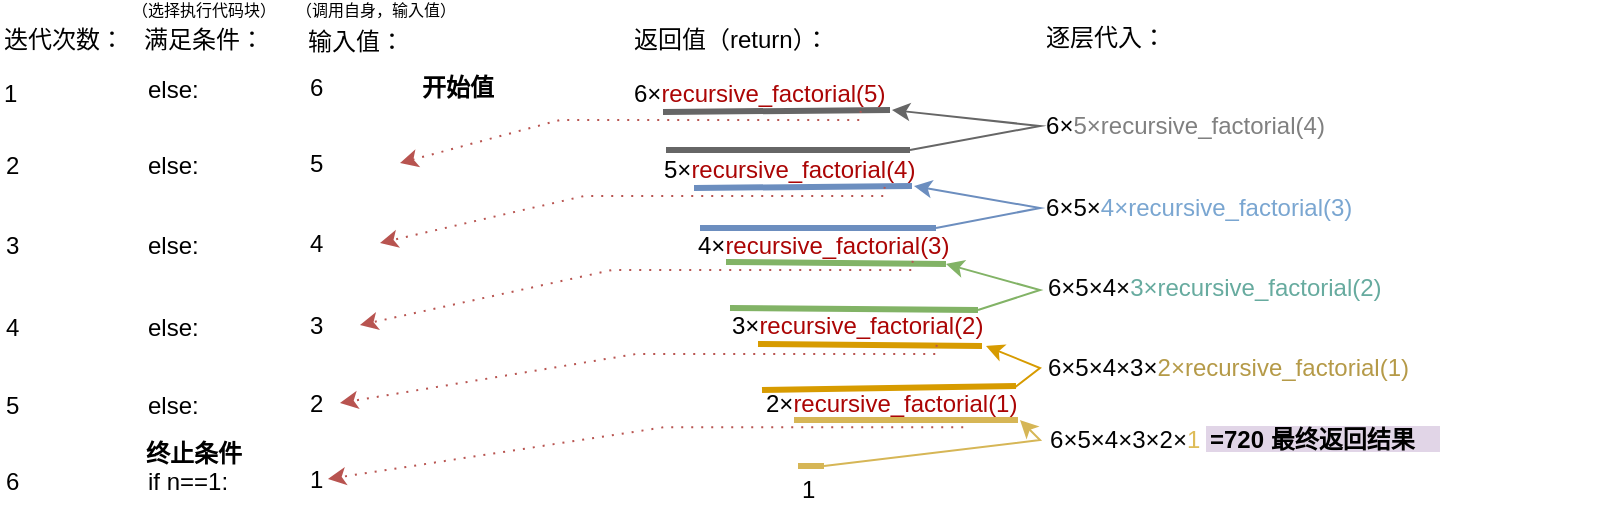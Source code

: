 <mxfile version="20.2.3" type="device"><diagram id="J5HRR32vTIH0ZdupIE74" name="Page-1"><mxGraphModel dx="885" dy="695" grid="1" gridSize="10" guides="1" tooltips="1" connect="1" arrows="1" fold="1" page="1" pageScale="1" pageWidth="850" pageHeight="1100" math="0" shadow="0"><root><mxCell id="0"/><mxCell id="1" parent="0"/><mxCell id="VAA36TCvSNTZjiAhNY7Z-2" value="输入值：" style="text;html=1;strokeColor=none;fillColor=none;align=left;verticalAlign=middle;whiteSpace=wrap;rounded=0;" vertex="1" parent="1"><mxGeometry x="152" y="81" width="160" height="20" as="geometry"/></mxCell><mxCell id="VAA36TCvSNTZjiAhNY7Z-4" value="迭代次数：" style="text;html=1;strokeColor=none;fillColor=none;align=left;verticalAlign=middle;whiteSpace=wrap;rounded=0;" vertex="1" parent="1"><mxGeometry y="85" width="70" height="10" as="geometry"/></mxCell><mxCell id="VAA36TCvSNTZjiAhNY7Z-5" value="1" style="text;html=1;strokeColor=none;fillColor=none;align=left;verticalAlign=middle;whiteSpace=wrap;rounded=0;" vertex="1" parent="1"><mxGeometry y="109" width="60" height="15" as="geometry"/></mxCell><mxCell id="VAA36TCvSNTZjiAhNY7Z-6" value="满足条件：" style="text;html=1;strokeColor=none;fillColor=none;align=left;verticalAlign=middle;whiteSpace=wrap;rounded=0;" vertex="1" parent="1"><mxGeometry x="70" y="85" width="80" height="10" as="geometry"/></mxCell><mxCell id="VAA36TCvSNTZjiAhNY7Z-8" value="&lt;span style=&quot;font-size: 8px;&quot;&gt;（选择执行代码块）&lt;/span&gt;" style="text;html=1;strokeColor=none;fillColor=none;align=left;verticalAlign=middle;whiteSpace=wrap;rounded=0;fontSize=8;" vertex="1" parent="1"><mxGeometry x="64" y="70" width="96" height="10" as="geometry"/></mxCell><mxCell id="VAA36TCvSNTZjiAhNY7Z-10" value="else:" style="text;html=1;strokeColor=none;fillColor=none;align=left;verticalAlign=middle;whiteSpace=wrap;rounded=0;fontSize=12;" vertex="1" parent="1"><mxGeometry x="72" y="110" width="50" height="10" as="geometry"/></mxCell><mxCell id="VAA36TCvSNTZjiAhNY7Z-11" value="返回值（return）：" style="text;html=1;strokeColor=none;fillColor=none;align=left;verticalAlign=middle;whiteSpace=wrap;rounded=0;fontSize=12;" vertex="1" parent="1"><mxGeometry x="315" y="75" width="110" height="30" as="geometry"/></mxCell><mxCell id="VAA36TCvSNTZjiAhNY7Z-12" value="6×&lt;font color=&quot;#ab0505&quot;&gt;recursive_factorial(5)&lt;/font&gt;" style="text;html=1;strokeColor=none;fillColor=none;align=left;verticalAlign=middle;whiteSpace=wrap;rounded=0;fontSize=12;" vertex="1" parent="1"><mxGeometry x="315" y="110" width="150" height="14" as="geometry"/></mxCell><mxCell id="VAA36TCvSNTZjiAhNY7Z-13" value="&lt;span style=&quot;&quot;&gt;5&lt;/span&gt;" style="text;html=1;strokeColor=none;fillColor=none;align=left;verticalAlign=middle;whiteSpace=wrap;rounded=0;" vertex="1" parent="1"><mxGeometry x="153" y="145" width="47" height="13" as="geometry"/></mxCell><mxCell id="VAA36TCvSNTZjiAhNY7Z-14" value="2" style="text;html=1;strokeColor=none;fillColor=none;align=left;verticalAlign=middle;whiteSpace=wrap;rounded=0;" vertex="1" parent="1"><mxGeometry x="1" y="147" width="60" height="12" as="geometry"/></mxCell><mxCell id="VAA36TCvSNTZjiAhNY7Z-15" value="else:" style="text;html=1;strokeColor=none;fillColor=none;align=left;verticalAlign=middle;whiteSpace=wrap;rounded=0;fontSize=12;" vertex="1" parent="1"><mxGeometry x="72" y="148" width="50" height="10" as="geometry"/></mxCell><mxCell id="VAA36TCvSNTZjiAhNY7Z-18" value="6" style="text;html=1;strokeColor=none;fillColor=none;align=left;verticalAlign=middle;whiteSpace=wrap;rounded=0;" vertex="1" parent="1"><mxGeometry x="153" y="107" width="90" height="13" as="geometry"/></mxCell><mxCell id="VAA36TCvSNTZjiAhNY7Z-19" value="&lt;span style=&quot;font-size: 8px;&quot;&gt;（调用自身，输入值）&lt;/span&gt;" style="text;html=1;strokeColor=none;fillColor=none;align=left;verticalAlign=middle;whiteSpace=wrap;rounded=0;fontSize=8;" vertex="1" parent="1"><mxGeometry x="146" y="70" width="90" height="10" as="geometry"/></mxCell><mxCell id="VAA36TCvSNTZjiAhNY7Z-21" value="5×&lt;font color=&quot;#ab0505&quot;&gt;recursive_factorial&lt;/font&gt;&lt;font color=&quot;#ab0505&quot;&gt;(4)&lt;/font&gt;" style="text;html=1;strokeColor=none;fillColor=none;align=left;verticalAlign=middle;whiteSpace=wrap;rounded=0;fontSize=12;" vertex="1" parent="1"><mxGeometry x="330" y="148" width="140" height="14" as="geometry"/></mxCell><mxCell id="VAA36TCvSNTZjiAhNY7Z-22" value="4×&lt;font color=&quot;#ab0505&quot;&gt;recursive_factorial&lt;/font&gt;&lt;font color=&quot;#ab0505&quot;&gt;(3)&lt;/font&gt;" style="text;html=1;strokeColor=none;fillColor=none;align=left;verticalAlign=middle;whiteSpace=wrap;rounded=0;fontSize=12;" vertex="1" parent="1"><mxGeometry x="347" y="186" width="150" height="14" as="geometry"/></mxCell><mxCell id="VAA36TCvSNTZjiAhNY7Z-23" value="3×&lt;font color=&quot;#ab0505&quot;&gt;recursive_factorial&lt;/font&gt;&lt;font color=&quot;#ab0505&quot;&gt;(2)&lt;/font&gt;" style="text;html=1;strokeColor=none;fillColor=none;align=left;verticalAlign=middle;whiteSpace=wrap;rounded=0;fontSize=12;" vertex="1" parent="1"><mxGeometry x="364" y="226" width="150" height="14" as="geometry"/></mxCell><mxCell id="VAA36TCvSNTZjiAhNY7Z-24" value="2×&lt;font color=&quot;#ab0505&quot;&gt;recursive_factorial&lt;/font&gt;&lt;font color=&quot;#ab0505&quot;&gt;(1)&lt;/font&gt;" style="text;html=1;strokeColor=none;fillColor=none;align=left;verticalAlign=middle;whiteSpace=wrap;rounded=0;fontSize=12;" vertex="1" parent="1"><mxGeometry x="381" y="265" width="150" height="14" as="geometry"/></mxCell><mxCell id="VAA36TCvSNTZjiAhNY7Z-25" value="1" style="text;html=1;strokeColor=none;fillColor=none;align=left;verticalAlign=middle;whiteSpace=wrap;rounded=0;fontSize=12;" vertex="1" parent="1"><mxGeometry x="399" y="308" width="33" height="14" as="geometry"/></mxCell><mxCell id="VAA36TCvSNTZjiAhNY7Z-29" value="&lt;span style=&quot;&quot;&gt;4&lt;/span&gt;" style="text;html=1;strokeColor=none;fillColor=none;align=left;verticalAlign=middle;whiteSpace=wrap;rounded=0;" vertex="1" parent="1"><mxGeometry x="153" y="185" width="37" height="13" as="geometry"/></mxCell><mxCell id="VAA36TCvSNTZjiAhNY7Z-30" value="3" style="text;html=1;strokeColor=none;fillColor=none;align=left;verticalAlign=middle;whiteSpace=wrap;rounded=0;" vertex="1" parent="1"><mxGeometry x="1" y="187" width="60" height="12" as="geometry"/></mxCell><mxCell id="VAA36TCvSNTZjiAhNY7Z-31" value="else:" style="text;html=1;strokeColor=none;fillColor=none;align=left;verticalAlign=middle;whiteSpace=wrap;rounded=0;fontSize=12;" vertex="1" parent="1"><mxGeometry x="72" y="188" width="50" height="10" as="geometry"/></mxCell><mxCell id="VAA36TCvSNTZjiAhNY7Z-35" value="3" style="text;html=1;strokeColor=none;fillColor=none;align=left;verticalAlign=middle;whiteSpace=wrap;rounded=0;" vertex="1" parent="1"><mxGeometry x="153" y="226" width="27" height="13" as="geometry"/></mxCell><mxCell id="VAA36TCvSNTZjiAhNY7Z-36" value="4" style="text;html=1;strokeColor=none;fillColor=none;align=left;verticalAlign=middle;whiteSpace=wrap;rounded=0;" vertex="1" parent="1"><mxGeometry x="1" y="228" width="60" height="12" as="geometry"/></mxCell><mxCell id="VAA36TCvSNTZjiAhNY7Z-37" value="else:" style="text;html=1;strokeColor=none;fillColor=none;align=left;verticalAlign=middle;whiteSpace=wrap;rounded=0;fontSize=12;" vertex="1" parent="1"><mxGeometry x="72" y="229" width="50" height="10" as="geometry"/></mxCell><mxCell id="VAA36TCvSNTZjiAhNY7Z-38" value="&lt;span style=&quot;&quot;&gt;2&lt;/span&gt;" style="text;html=1;strokeColor=none;fillColor=none;align=left;verticalAlign=middle;whiteSpace=wrap;rounded=0;" vertex="1" parent="1"><mxGeometry x="153" y="265" width="17" height="13" as="geometry"/></mxCell><mxCell id="VAA36TCvSNTZjiAhNY7Z-39" value="5" style="text;html=1;strokeColor=none;fillColor=none;align=left;verticalAlign=middle;whiteSpace=wrap;rounded=0;" vertex="1" parent="1"><mxGeometry x="1" y="267" width="60" height="12" as="geometry"/></mxCell><mxCell id="VAA36TCvSNTZjiAhNY7Z-40" value="else:" style="text;html=1;strokeColor=none;fillColor=none;align=left;verticalAlign=middle;whiteSpace=wrap;rounded=0;fontSize=12;" vertex="1" parent="1"><mxGeometry x="72" y="268" width="50" height="10" as="geometry"/></mxCell><mxCell id="VAA36TCvSNTZjiAhNY7Z-41" value="&lt;span style=&quot;&quot;&gt;1&lt;/span&gt;" style="text;html=1;strokeColor=none;fillColor=none;align=left;verticalAlign=middle;whiteSpace=wrap;rounded=0;" vertex="1" parent="1"><mxGeometry x="153" y="303" width="11" height="13" as="geometry"/></mxCell><mxCell id="VAA36TCvSNTZjiAhNY7Z-42" value="6" style="text;html=1;strokeColor=none;fillColor=none;align=left;verticalAlign=middle;whiteSpace=wrap;rounded=0;" vertex="1" parent="1"><mxGeometry x="1" y="305" width="60" height="12" as="geometry"/></mxCell><mxCell id="VAA36TCvSNTZjiAhNY7Z-43" value="if n==1:" style="text;html=1;strokeColor=none;fillColor=none;align=left;verticalAlign=middle;whiteSpace=wrap;rounded=0;fontSize=12;" vertex="1" parent="1"><mxGeometry x="72" y="306" width="50" height="10" as="geometry"/></mxCell><mxCell id="VAA36TCvSNTZjiAhNY7Z-47" value="" style="endArrow=classic;html=1;rounded=0;fontSize=12;fontColor=#FF3333;exitX=0.769;exitY=1.1;exitDx=0;exitDy=0;exitPerimeter=0;fillColor=#f8cecc;strokeColor=#b85450;dashed=1;dashPattern=1 4;entryX=1;entryY=0.5;entryDx=0;entryDy=0;" edge="1" parent="1" target="VAA36TCvSNTZjiAhNY7Z-41"><mxGeometry width="50" height="50" relative="1" as="geometry"><mxPoint x="482.35" y="279" as="sourcePoint"/><mxPoint x="160" y="310" as="targetPoint"/><Array as="points"><mxPoint x="482" y="283.6"/><mxPoint x="332" y="283.6"/></Array></mxGeometry></mxCell><mxCell id="VAA36TCvSNTZjiAhNY7Z-48" value="逐层代入：" style="text;html=1;strokeColor=none;fillColor=none;align=left;verticalAlign=middle;whiteSpace=wrap;rounded=0;fontSize=12;" vertex="1" parent="1"><mxGeometry x="521" y="82" width="110" height="13" as="geometry"/></mxCell><mxCell id="VAA36TCvSNTZjiAhNY7Z-51" value="" style="endArrow=none;html=1;rounded=0;fontSize=12;fontColor=#AB0505;strokeWidth=3;fillColor=#f5f5f5;strokeColor=#666666;" edge="1" parent="1"><mxGeometry width="50" height="50" relative="1" as="geometry"><mxPoint x="331.5" y="126" as="sourcePoint"/><mxPoint x="445" y="125" as="targetPoint"/></mxGeometry></mxCell><mxCell id="VAA36TCvSNTZjiAhNY7Z-50" value="" style="endArrow=none;html=1;rounded=0;fontSize=12;fontColor=#AB0505;strokeWidth=3;fillColor=#f5f5f5;strokeColor=#666666;" edge="1" parent="1"><mxGeometry width="50" height="50" relative="1" as="geometry"><mxPoint x="333" y="145" as="sourcePoint"/><mxPoint x="455" y="145" as="targetPoint"/></mxGeometry></mxCell><mxCell id="VAA36TCvSNTZjiAhNY7Z-20" value="" style="endArrow=classic;html=1;rounded=0;fontSize=12;fontColor=#FF3333;entryX=1;entryY=0.5;entryDx=0;entryDy=0;exitX=0.769;exitY=1.1;exitDx=0;exitDy=0;exitPerimeter=0;fillColor=#f8cecc;strokeColor=#b85450;dashed=1;dashPattern=1 4;" edge="1" parent="1" source="VAA36TCvSNTZjiAhNY7Z-12" target="VAA36TCvSNTZjiAhNY7Z-13"><mxGeometry width="50" height="50" relative="1" as="geometry"><mxPoint x="390" y="120" as="sourcePoint"/><mxPoint x="350" y="260" as="targetPoint"/><Array as="points"><mxPoint x="430" y="130"/><mxPoint x="280" y="130"/></Array></mxGeometry></mxCell><mxCell id="VAA36TCvSNTZjiAhNY7Z-52" value="" style="endArrow=classic;html=1;rounded=0;fontSize=12;fontColor=#AB0505;strokeWidth=1;fillColor=#f5f5f5;strokeColor=#666666;" edge="1" parent="1"><mxGeometry width="50" height="50" relative="1" as="geometry"><mxPoint x="455" y="145" as="sourcePoint"/><mxPoint x="446" y="125" as="targetPoint"/><Array as="points"><mxPoint x="520" y="133"/></Array></mxGeometry></mxCell><mxCell id="VAA36TCvSNTZjiAhNY7Z-53" value="" style="endArrow=none;html=1;rounded=0;fontSize=12;fontColor=#AB0505;strokeWidth=3;fillColor=#dae8fc;strokeColor=#6c8ebf;" edge="1" parent="1"><mxGeometry width="50" height="50" relative="1" as="geometry"><mxPoint x="347" y="164" as="sourcePoint"/><mxPoint x="456" y="163" as="targetPoint"/></mxGeometry></mxCell><mxCell id="VAA36TCvSNTZjiAhNY7Z-54" value="" style="endArrow=none;html=1;rounded=0;fontSize=12;fontColor=#AB0505;strokeWidth=3;fillColor=#dae8fc;strokeColor=#6c8ebf;" edge="1" parent="1"><mxGeometry width="50" height="50" relative="1" as="geometry"><mxPoint x="350" y="184" as="sourcePoint"/><mxPoint x="468" y="184" as="targetPoint"/></mxGeometry></mxCell><mxCell id="VAA36TCvSNTZjiAhNY7Z-55" value="" style="endArrow=classic;html=1;rounded=0;fontSize=12;fontColor=#AB0505;strokeWidth=1;fillColor=#dae8fc;strokeColor=#6c8ebf;" edge="1" parent="1"><mxGeometry width="50" height="50" relative="1" as="geometry"><mxPoint x="468" y="184" as="sourcePoint"/><mxPoint x="457" y="163" as="targetPoint"/><Array as="points"><mxPoint x="520" y="174"/></Array></mxGeometry></mxCell><mxCell id="VAA36TCvSNTZjiAhNY7Z-44" value="" style="endArrow=classic;html=1;rounded=0;fontSize=12;fontColor=#FF3333;entryX=1;entryY=0.5;entryDx=0;entryDy=0;exitX=0.769;exitY=1.1;exitDx=0;exitDy=0;exitPerimeter=0;fillColor=#f8cecc;strokeColor=#b85450;dashed=1;dashPattern=1 4;" edge="1" parent="1" target="VAA36TCvSNTZjiAhNY7Z-29"><mxGeometry width="50" height="50" relative="1" as="geometry"><mxPoint x="442.35" y="163.4" as="sourcePoint"/><mxPoint x="212" y="189.5" as="targetPoint"/><Array as="points"><mxPoint x="442" y="168"/><mxPoint x="292" y="168"/></Array></mxGeometry></mxCell><mxCell id="VAA36TCvSNTZjiAhNY7Z-56" value="" style="endArrow=none;html=1;rounded=0;fontSize=12;fontColor=#AB0505;strokeWidth=3;fillColor=#d5e8d4;strokeColor=#82b366;" edge="1" parent="1"><mxGeometry width="50" height="50" relative="1" as="geometry"><mxPoint x="363" y="201" as="sourcePoint"/><mxPoint x="473" y="202" as="targetPoint"/></mxGeometry></mxCell><mxCell id="VAA36TCvSNTZjiAhNY7Z-57" value="" style="endArrow=none;html=1;rounded=0;fontSize=12;fontColor=#AB0505;strokeWidth=3;fillColor=#d5e8d4;strokeColor=#82b366;" edge="1" parent="1"><mxGeometry width="50" height="50" relative="1" as="geometry"><mxPoint x="365" y="224" as="sourcePoint"/><mxPoint x="489" y="225" as="targetPoint"/></mxGeometry></mxCell><mxCell id="VAA36TCvSNTZjiAhNY7Z-58" value="" style="endArrow=classic;html=1;rounded=0;fontSize=12;fontColor=#AB0505;strokeWidth=1;fillColor=#d5e8d4;strokeColor=#82b366;" edge="1" parent="1"><mxGeometry width="50" height="50" relative="1" as="geometry"><mxPoint x="489" y="225" as="sourcePoint"/><mxPoint x="473" y="202" as="targetPoint"/><Array as="points"><mxPoint x="520" y="215"/></Array></mxGeometry></mxCell><mxCell id="VAA36TCvSNTZjiAhNY7Z-59" value="" style="endArrow=none;html=1;rounded=0;fontSize=12;fontColor=#AB0505;strokeWidth=3;fillColor=#ffe6cc;strokeColor=#d79b00;" edge="1" parent="1"><mxGeometry width="50" height="50" relative="1" as="geometry"><mxPoint x="379" y="242" as="sourcePoint"/><mxPoint x="491" y="243" as="targetPoint"/></mxGeometry></mxCell><mxCell id="VAA36TCvSNTZjiAhNY7Z-60" value="" style="endArrow=none;html=1;rounded=0;fontSize=12;fontColor=#AB0505;strokeWidth=3;fillColor=#ffe6cc;strokeColor=#d79b00;" edge="1" parent="1"><mxGeometry width="50" height="50" relative="1" as="geometry"><mxPoint x="381" y="265" as="sourcePoint"/><mxPoint x="508" y="263" as="targetPoint"/></mxGeometry></mxCell><mxCell id="VAA36TCvSNTZjiAhNY7Z-61" value="" style="endArrow=classic;html=1;rounded=0;fontSize=12;fontColor=#AB0505;strokeWidth=1;fillColor=#ffe6cc;strokeColor=#d79b00;" edge="1" parent="1"><mxGeometry width="50" height="50" relative="1" as="geometry"><mxPoint x="507" y="264" as="sourcePoint"/><mxPoint x="493" y="243" as="targetPoint"/><Array as="points"><mxPoint x="520" y="254"/></Array></mxGeometry></mxCell><mxCell id="VAA36TCvSNTZjiAhNY7Z-46" value="" style="endArrow=classic;html=1;rounded=0;fontSize=12;fontColor=#FF3333;entryX=1;entryY=0.5;entryDx=0;entryDy=0;exitX=0.769;exitY=1.1;exitDx=0;exitDy=0;exitPerimeter=0;fillColor=#f8cecc;strokeColor=#b85450;dashed=1;dashPattern=1 4;" edge="1" parent="1" target="VAA36TCvSNTZjiAhNY7Z-38"><mxGeometry width="50" height="50" relative="1" as="geometry"><mxPoint x="468.35" y="242.4" as="sourcePoint"/><mxPoint x="192" y="274.5" as="targetPoint"/><Array as="points"><mxPoint x="468" y="247"/><mxPoint x="318" y="247"/></Array></mxGeometry></mxCell><mxCell id="VAA36TCvSNTZjiAhNY7Z-45" value="" style="endArrow=classic;html=1;rounded=0;fontSize=12;fontColor=#FF3333;entryX=1;entryY=0.5;entryDx=0;entryDy=0;exitX=0.769;exitY=1.1;exitDx=0;exitDy=0;exitPerimeter=0;fillColor=#f8cecc;strokeColor=#b85450;dashed=1;dashPattern=1 4;" edge="1" parent="1" target="VAA36TCvSNTZjiAhNY7Z-35"><mxGeometry width="50" height="50" relative="1" as="geometry"><mxPoint x="456.35" y="200.4" as="sourcePoint"/><mxPoint x="204" y="228.5" as="targetPoint"/><Array as="points"><mxPoint x="456" y="205"/><mxPoint x="306" y="205"/></Array></mxGeometry></mxCell><mxCell id="VAA36TCvSNTZjiAhNY7Z-62" value="" style="endArrow=none;html=1;rounded=0;fontSize=12;fontColor=#AB0505;strokeWidth=3;fillColor=#fff2cc;strokeColor=#d6b656;" edge="1" parent="1"><mxGeometry width="50" height="50" relative="1" as="geometry"><mxPoint x="397" y="280" as="sourcePoint"/><mxPoint x="509" y="280" as="targetPoint"/></mxGeometry></mxCell><mxCell id="VAA36TCvSNTZjiAhNY7Z-63" value="" style="endArrow=none;html=1;rounded=0;fontSize=12;fontColor=#AB0505;strokeWidth=3;fillColor=#fff2cc;strokeColor=#d6b656;" edge="1" parent="1"><mxGeometry width="50" height="50" relative="1" as="geometry"><mxPoint x="399" y="303" as="sourcePoint"/><mxPoint x="412" y="303" as="targetPoint"/></mxGeometry></mxCell><mxCell id="VAA36TCvSNTZjiAhNY7Z-64" value="" style="endArrow=classic;html=1;rounded=0;fontSize=12;fontColor=#AB0505;strokeWidth=1;fillColor=#fff2cc;strokeColor=#d6b656;" edge="1" parent="1"><mxGeometry width="50" height="50" relative="1" as="geometry"><mxPoint x="412" y="303" as="sourcePoint"/><mxPoint x="510" y="280" as="targetPoint"/><Array as="points"><mxPoint x="520" y="290"/></Array></mxGeometry></mxCell><mxCell id="VAA36TCvSNTZjiAhNY7Z-65" value="6&lt;span style=&quot;&quot;&gt;×&lt;/span&gt;&lt;font color=&quot;#808080&quot;&gt;5&lt;font&gt;×recursive_factorial(4)&lt;/font&gt;&lt;/font&gt;" style="text;html=1;strokeColor=none;fillColor=none;align=left;verticalAlign=middle;whiteSpace=wrap;rounded=0;fontSize=12;fontColor=#030303;" vertex="1" parent="1"><mxGeometry x="521" y="126" width="269" height="14" as="geometry"/></mxCell><mxCell id="VAA36TCvSNTZjiAhNY7Z-66" value="6&lt;span style=&quot;&quot;&gt;×&lt;/span&gt;5&lt;font&gt;×&lt;font color=&quot;#7aa6d1&quot;&gt;4&lt;/font&gt;&lt;/font&gt;&lt;font color=&quot;#7aa6d1&quot;&gt;&lt;span style=&quot;&quot;&gt;×&lt;/span&gt;&lt;font&gt;recursive_factorial(3)&lt;/font&gt;&lt;/font&gt;" style="text;html=1;strokeColor=none;fillColor=none;align=left;verticalAlign=middle;whiteSpace=wrap;rounded=0;fontSize=12;fontColor=#030303;" vertex="1" parent="1"><mxGeometry x="521" y="164" width="289" height="20" as="geometry"/></mxCell><mxCell id="VAA36TCvSNTZjiAhNY7Z-70" value="&lt;span style=&quot;&quot;&gt;=720&amp;nbsp;&lt;/span&gt;最终返回结果" style="text;html=1;strokeColor=none;fillColor=#e1d5e7;align=left;verticalAlign=middle;whiteSpace=wrap;rounded=0;fontSize=12;fontColor=#000000;fontStyle=1" vertex="1" parent="1"><mxGeometry x="603" y="283" width="117" height="13" as="geometry"/></mxCell><mxCell id="VAA36TCvSNTZjiAhNY7Z-71" value="终止条件" style="text;html=1;strokeColor=none;fillColor=none;align=center;verticalAlign=middle;whiteSpace=wrap;rounded=0;fontSize=12;fontColor=#000000;fontStyle=1" vertex="1" parent="1"><mxGeometry x="67" y="292" width="60" height="10" as="geometry"/></mxCell><mxCell id="VAA36TCvSNTZjiAhNY7Z-72" value="开始值" style="text;html=1;strokeColor=none;fillColor=none;align=left;verticalAlign=middle;whiteSpace=wrap;rounded=0;fontSize=12;fontColor=#000000;fontStyle=1" vertex="1" parent="1"><mxGeometry x="209" y="108.5" width="60" height="10" as="geometry"/></mxCell><mxCell id="VAA36TCvSNTZjiAhNY7Z-132" value="6×5&lt;font&gt;×4&lt;/font&gt;×&lt;font color=&quot;#67ab9f&quot;&gt;3&lt;/font&gt;&lt;font color=&quot;#67ab9f&quot;&gt;&lt;span style=&quot;&quot;&gt;×&lt;/span&gt;&lt;font&gt;recursive_factorial(2)&lt;/font&gt;&lt;/font&gt;" style="text;html=1;strokeColor=none;fillColor=none;align=left;verticalAlign=middle;whiteSpace=wrap;rounded=0;fontSize=12;fontColor=#030303;" vertex="1" parent="1"><mxGeometry x="522" y="204" width="289" height="20" as="geometry"/></mxCell><mxCell id="VAA36TCvSNTZjiAhNY7Z-133" value="6×5&lt;font&gt;×4&lt;/font&gt;×3×&lt;font color=&quot;#b59a48&quot;&gt;2&lt;/font&gt;&lt;font color=&quot;#b59a48&quot;&gt;&lt;span style=&quot;&quot;&gt;×&lt;/span&gt;&lt;font&gt;recursive_factorial(1)&lt;/font&gt;&lt;/font&gt;" style="text;html=1;strokeColor=none;fillColor=none;align=left;verticalAlign=middle;whiteSpace=wrap;rounded=0;fontSize=12;fontColor=#030303;" vertex="1" parent="1"><mxGeometry x="522" y="244" width="289" height="20" as="geometry"/></mxCell><mxCell id="VAA36TCvSNTZjiAhNY7Z-135" value="6&lt;span style=&quot;&quot;&gt;×&lt;/span&gt;5&lt;font&gt;×4&lt;/font&gt;&lt;span style=&quot;&quot;&gt;×3&lt;/span&gt;&lt;span style=&quot;&quot;&gt;×2&lt;/span&gt;&lt;span style=&quot;&quot;&gt;×&lt;/span&gt;&lt;font color=&quot;#debc58&quot;&gt;1&lt;/font&gt;" style="text;html=1;strokeColor=none;fillColor=none;align=left;verticalAlign=middle;whiteSpace=wrap;rounded=0;fontSize=12;fontColor=#030303;" vertex="1" parent="1"><mxGeometry x="523" y="280" width="87" height="20" as="geometry"/></mxCell></root></mxGraphModel></diagram></mxfile>